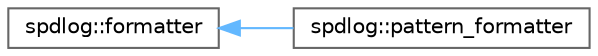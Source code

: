digraph "类继承关系图"
{
 // LATEX_PDF_SIZE
  bgcolor="transparent";
  edge [fontname=Helvetica,fontsize=10,labelfontname=Helvetica,labelfontsize=10];
  node [fontname=Helvetica,fontsize=10,shape=box,height=0.2,width=0.4];
  rankdir="LR";
  Node0 [id="Node000000",label="spdlog::formatter",height=0.2,width=0.4,color="grey40", fillcolor="white", style="filled",URL="$classspdlog_1_1formatter.html",tooltip=" "];
  Node0 -> Node1 [id="edge1562_Node000000_Node000001",dir="back",color="steelblue1",style="solid",tooltip=" "];
  Node1 [id="Node000001",label="spdlog::pattern_formatter",height=0.2,width=0.4,color="grey40", fillcolor="white", style="filled",URL="$classspdlog_1_1pattern__formatter.html",tooltip=" "];
}
